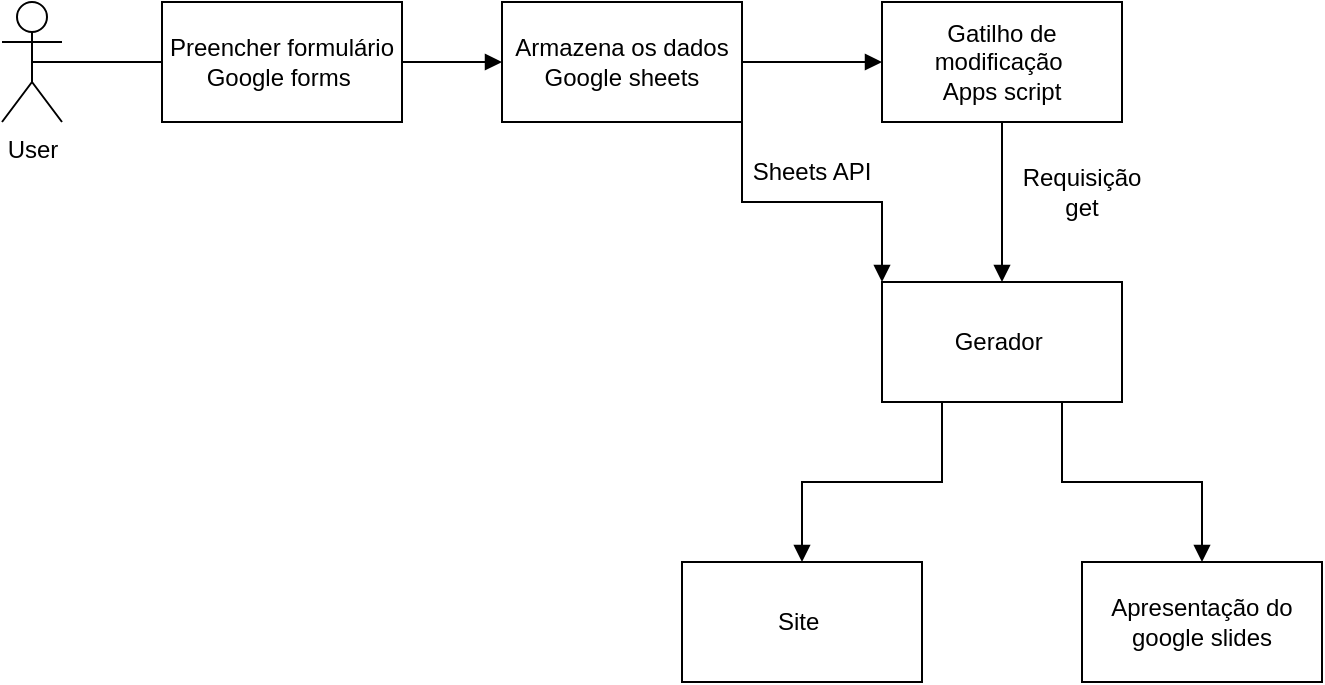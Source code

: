 <mxfile version="20.3.7" type="github">
  <diagram id="a8z16C7fn5tGmQavF2Q3" name="Page-1">
    <mxGraphModel dx="868" dy="493" grid="1" gridSize="10" guides="1" tooltips="1" connect="1" arrows="1" fold="1" page="1" pageScale="1" pageWidth="850" pageHeight="1100" math="0" shadow="0">
      <root>
        <mxCell id="0" />
        <mxCell id="1" parent="0" />
        <mxCell id="DURIUHNlFWYkpHxzWE2k-3" style="edgeStyle=orthogonalEdgeStyle;rounded=0;orthogonalLoop=1;jettySize=auto;html=1;exitX=0.5;exitY=0.5;exitDx=0;exitDy=0;exitPerimeter=0;endArrow=none;endFill=0;" parent="1" source="DURIUHNlFWYkpHxzWE2k-1" target="DURIUHNlFWYkpHxzWE2k-2" edge="1">
          <mxGeometry relative="1" as="geometry" />
        </mxCell>
        <mxCell id="DURIUHNlFWYkpHxzWE2k-1" value="User" style="shape=umlActor;verticalLabelPosition=bottom;verticalAlign=top;html=1;outlineConnect=0;" parent="1" vertex="1">
          <mxGeometry x="70" y="230" width="30" height="60" as="geometry" />
        </mxCell>
        <mxCell id="DURIUHNlFWYkpHxzWE2k-5" style="edgeStyle=orthogonalEdgeStyle;rounded=0;orthogonalLoop=1;jettySize=auto;html=1;exitX=1;exitY=0.5;exitDx=0;exitDy=0;endArrow=block;endFill=1;" parent="1" source="DURIUHNlFWYkpHxzWE2k-2" target="DURIUHNlFWYkpHxzWE2k-4" edge="1">
          <mxGeometry relative="1" as="geometry" />
        </mxCell>
        <mxCell id="DURIUHNlFWYkpHxzWE2k-2" value="Preencher formulário&lt;br&gt;Google forms&amp;nbsp;" style="rounded=0;whiteSpace=wrap;html=1;" parent="1" vertex="1">
          <mxGeometry x="150" y="230" width="120" height="60" as="geometry" />
        </mxCell>
        <mxCell id="nUVn1obQFd2OgrFg2Avb-2" style="edgeStyle=orthogonalEdgeStyle;rounded=0;orthogonalLoop=1;jettySize=auto;html=1;exitX=1;exitY=0.5;exitDx=0;exitDy=0;endArrow=block;endFill=1;" parent="1" source="DURIUHNlFWYkpHxzWE2k-4" target="nUVn1obQFd2OgrFg2Avb-1" edge="1">
          <mxGeometry relative="1" as="geometry" />
        </mxCell>
        <mxCell id="nUVn1obQFd2OgrFg2Avb-7" style="edgeStyle=orthogonalEdgeStyle;rounded=0;orthogonalLoop=1;jettySize=auto;html=1;exitX=1;exitY=1;exitDx=0;exitDy=0;entryX=0;entryY=0;entryDx=0;entryDy=0;endArrow=block;endFill=1;" parent="1" source="DURIUHNlFWYkpHxzWE2k-4" target="nUVn1obQFd2OgrFg2Avb-3" edge="1">
          <mxGeometry relative="1" as="geometry" />
        </mxCell>
        <mxCell id="DURIUHNlFWYkpHxzWE2k-4" value="Armazena os dados&lt;br&gt;Google sheets" style="rounded=0;whiteSpace=wrap;html=1;" parent="1" vertex="1">
          <mxGeometry x="320" y="230" width="120" height="60" as="geometry" />
        </mxCell>
        <mxCell id="nUVn1obQFd2OgrFg2Avb-4" style="edgeStyle=orthogonalEdgeStyle;rounded=0;orthogonalLoop=1;jettySize=auto;html=1;endArrow=block;endFill=1;" parent="1" source="nUVn1obQFd2OgrFg2Avb-1" target="nUVn1obQFd2OgrFg2Avb-3" edge="1">
          <mxGeometry relative="1" as="geometry" />
        </mxCell>
        <mxCell id="nUVn1obQFd2OgrFg2Avb-1" value="Gatilho de modificação&amp;nbsp;&lt;br&gt;Apps script" style="rounded=0;whiteSpace=wrap;html=1;" parent="1" vertex="1">
          <mxGeometry x="510" y="230" width="120" height="60" as="geometry" />
        </mxCell>
        <mxCell id="nUVn1obQFd2OgrFg2Avb-6" style="edgeStyle=orthogonalEdgeStyle;rounded=0;orthogonalLoop=1;jettySize=auto;html=1;exitX=0.25;exitY=1;exitDx=0;exitDy=0;endArrow=block;endFill=1;" parent="1" source="nUVn1obQFd2OgrFg2Avb-3" target="nUVn1obQFd2OgrFg2Avb-5" edge="1">
          <mxGeometry relative="1" as="geometry" />
        </mxCell>
        <mxCell id="nUVn1obQFd2OgrFg2Avb-14" style="edgeStyle=orthogonalEdgeStyle;rounded=0;orthogonalLoop=1;jettySize=auto;html=1;exitX=0.75;exitY=1;exitDx=0;exitDy=0;endArrow=block;endFill=1;" parent="1" source="nUVn1obQFd2OgrFg2Avb-3" target="nUVn1obQFd2OgrFg2Avb-13" edge="1">
          <mxGeometry relative="1" as="geometry" />
        </mxCell>
        <mxCell id="nUVn1obQFd2OgrFg2Avb-3" value="Gerador&amp;nbsp;" style="rounded=0;whiteSpace=wrap;html=1;" parent="1" vertex="1">
          <mxGeometry x="510" y="370" width="120" height="60" as="geometry" />
        </mxCell>
        <mxCell id="nUVn1obQFd2OgrFg2Avb-5" value="Site&amp;nbsp;" style="rounded=0;whiteSpace=wrap;html=1;" parent="1" vertex="1">
          <mxGeometry x="410" y="510" width="120" height="60" as="geometry" />
        </mxCell>
        <mxCell id="nUVn1obQFd2OgrFg2Avb-8" value="Sheets API" style="text;html=1;strokeColor=none;fillColor=none;align=center;verticalAlign=middle;whiteSpace=wrap;rounded=0;" parent="1" vertex="1">
          <mxGeometry x="440" y="300" width="70" height="30" as="geometry" />
        </mxCell>
        <mxCell id="nUVn1obQFd2OgrFg2Avb-12" value="Requisição get" style="text;html=1;strokeColor=none;fillColor=none;align=center;verticalAlign=middle;whiteSpace=wrap;rounded=0;" parent="1" vertex="1">
          <mxGeometry x="580" y="310" width="60" height="30" as="geometry" />
        </mxCell>
        <mxCell id="nUVn1obQFd2OgrFg2Avb-13" value="Apresentação do google slides" style="rounded=0;whiteSpace=wrap;html=1;" parent="1" vertex="1">
          <mxGeometry x="610" y="510" width="120" height="60" as="geometry" />
        </mxCell>
      </root>
    </mxGraphModel>
  </diagram>
</mxfile>
